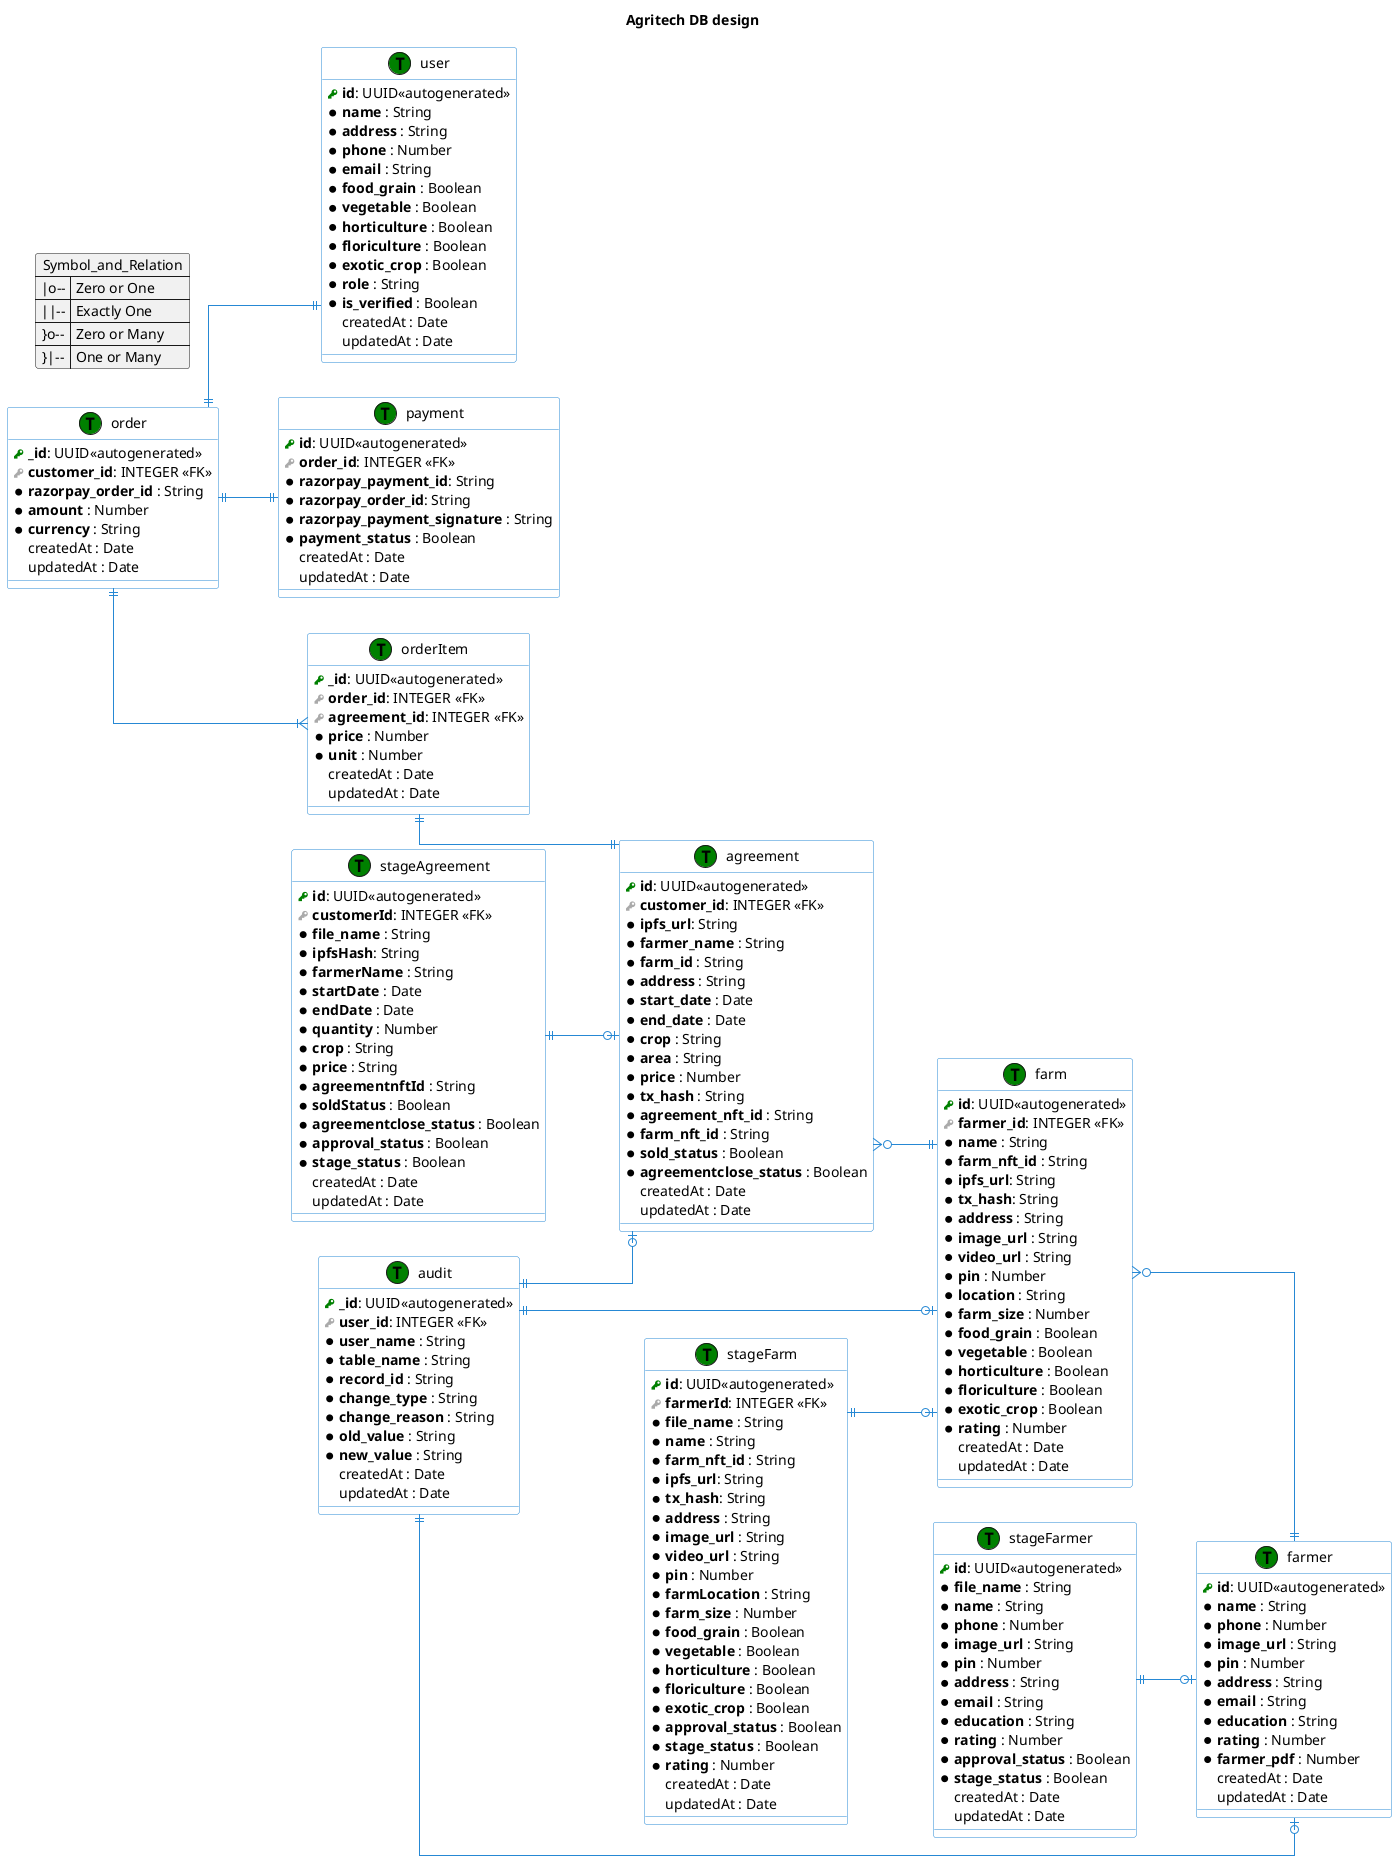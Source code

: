@startuml
title Agritech DB design

left to right direction
skinparam roundcorner 5
skinparam linetype ortho
skinparam shadowing false
skinparam handwritten false
skinparam class {
    BackgroundColor white
    ArrowColor #2688d4
    BorderColor #2688d4
}

!define primary_key(x) <b><color:green><&key></color> x</b>
!define foreign_key(x) <color:#aaaaaa><&key></color> **x**
!define mandatorycolumn(x) <color:black><&media-record></color> **x**
!define optionalcolumn(x)  <color:white><&media-record></color> x
!define table(x) entity x << (T, green) >>

table( user ) {
  primary_key( id ): UUID<<autogenerated>>
  mandatorycolumn( name ) : String
  mandatorycolumn( address ) : String
  mandatorycolumn( phone ) : Number
  mandatorycolumn( email ) : String
  mandatorycolumn( food_grain ) : Boolean
  mandatorycolumn( vegetable ) : Boolean
  mandatorycolumn( horticulture ) : Boolean
  mandatorycolumn( floriculture ) : Boolean 
  mandatorycolumn( exotic_crop ) : Boolean
  mandatorycolumn( role ) : String
  mandatorycolumn( is_verified ) : Boolean
  optionalcolumn( createdAt ) : Date
  optionalcolumn( updatedAt ) : Date
}

table( farmer ) {
  primary_key( id ): UUID<<autogenerated>>
  mandatorycolumn( name ) : String
  mandatorycolumn( phone ) : Number
  mandatorycolumn( image_url ) : String
  mandatorycolumn( pin ) : Number
  mandatorycolumn( address ) : String
  mandatorycolumn( email ) : String
  mandatorycolumn( education ) : String
  mandatorycolumn( rating ) : Number
  mandatorycolumn( farmer_pdf ) : Number
  optionalcolumn( createdAt ) : Date
  optionalcolumn( updatedAt ) : Date
}

table( stageFarmer ) {
  primary_key( id ): UUID<<autogenerated>>
  mandatorycolumn( file_name ) : String
  mandatorycolumn( name ) : String
  mandatorycolumn( phone ) : Number
  mandatorycolumn( image_url ) : String
  mandatorycolumn( pin ) : Number
  mandatorycolumn( address ) : String
  mandatorycolumn( email ) : String
  mandatorycolumn( education ) : String
  mandatorycolumn( rating ) : Number
  mandatorycolumn( approval_status ) : Boolean
  mandatorycolumn( stage_status ) : Boolean
  optionalcolumn( createdAt ) : Date
  optionalcolumn( updatedAt ) : Date
}

table( farm ) {
  primary_key( id ): UUID<<autogenerated>>
  foreign_key( farmer_id ): INTEGER <<FK>>
  mandatorycolumn( name ) : String
  mandatorycolumn( farm_nft_id ) : String
  mandatorycolumn( ipfs_url ): String
  mandatorycolumn( tx_hash ): String
  mandatorycolumn( address ) : String
  mandatorycolumn( image_url ) : String
  mandatorycolumn( video_url ) : String
  mandatorycolumn( pin ) : Number
  mandatorycolumn( location ) : String
  mandatorycolumn( farm_size ) : Number
  mandatorycolumn( food_grain ) : Boolean
  mandatorycolumn( vegetable ) : Boolean
  mandatorycolumn( horticulture ) : Boolean
  mandatorycolumn( floriculture ) : Boolean 
  mandatorycolumn( exotic_crop ) : Boolean
  mandatorycolumn( rating ) : Number
  optionalcolumn( createdAt ) : Date
  optionalcolumn( updatedAt ) : Date
}

table( stageFarm ) {
  primary_key( id ): UUID<<autogenerated>>
  foreign_key( farmerId ): INTEGER <<FK>>
  mandatorycolumn( file_name ) : String
  mandatorycolumn( name ) : String
  mandatorycolumn( farm_nft_id ) : String
  mandatorycolumn( ipfs_url ): String
  mandatorycolumn( tx_hash ): String
  mandatorycolumn( address ) : String
  mandatorycolumn( image_url ) : String
  mandatorycolumn( video_url ) : String
  mandatorycolumn( pin ) : Number
  mandatorycolumn( farmLocation ) : String
  mandatorycolumn( farm_size ) : Number
  mandatorycolumn( food_grain ) : Boolean
  mandatorycolumn( vegetable ) : Boolean
  mandatorycolumn( horticulture ) : Boolean
  mandatorycolumn( floriculture ) : Boolean 
  mandatorycolumn( exotic_crop ) : Boolean
  mandatorycolumn( approval_status ) : Boolean
  mandatorycolumn( stage_status ) : Boolean
  mandatorycolumn( rating ) : Number
  optionalcolumn( createdAt ) : Date
  optionalcolumn( updatedAt ) : Date
}

table( agreement ) {
  primary_key( id ): UUID<<autogenerated>>
  foreign_key( customer_id ): INTEGER <<FK>>
  mandatorycolumn( ipfs_url ): String
  mandatorycolumn( farmer_name ) : String
  mandatorycolumn( farm_id ) : String
  mandatorycolumn( address ) : String
  mandatorycolumn( start_date ) : Date
  mandatorycolumn( end_date ) : Date  
  mandatorycolumn( crop ) : String
  mandatorycolumn( area ) : String
  mandatorycolumn( price ) : Number
  mandatorycolumn( tx_hash ) : String
  mandatorycolumn( agreement_nft_id ) : String 
  mandatorycolumn( farm_nft_id ) : String   
  mandatorycolumn( sold_status ) : Boolean
  mandatorycolumn( agreementclose_status ) : Boolean
  optionalcolumn( createdAt ) : Date
  optionalcolumn( updatedAt ) : Date
}

table( stageAgreement ) {
  primary_key( id ): UUID<<autogenerated>>
  foreign_key( customerId ): INTEGER <<FK>>
  mandatorycolumn( file_name ) : String
  mandatorycolumn( ipfsHash ): String
  mandatorycolumn( farmerName ) : String
  mandatorycolumn( startDate ) : Date
  mandatorycolumn( endDate ) : Date  
  mandatorycolumn( quantity ) : Number
  mandatorycolumn( crop ) : String
  mandatorycolumn( price ) : String
  mandatorycolumn( agreementnftId ) : String  
  mandatorycolumn( soldStatus ) : Boolean
  mandatorycolumn( agreementclose_status ) : Boolean
  mandatorycolumn( approval_status ) : Boolean
  mandatorycolumn( stage_status ) : Boolean
  optionalcolumn( createdAt ) : Date
  optionalcolumn( updatedAt ) : Date
}

table( payment ) {
  primary_key( id ): UUID<<autogenerated>>
  foreign_key( order_id ): INTEGER <<FK>>
  mandatorycolumn( razorpay_payment_id ): String
  mandatorycolumn( razorpay_order_id ): String
  mandatorycolumn( razorpay_payment_signature ) : String
  mandatorycolumn( payment_status ) : Boolean
  optionalcolumn( createdAt ) : Date
  optionalcolumn( updatedAt ) : Date
}

table( audit ) {
  primary_key( _id ): UUID<<autogenerated>>
  foreign_key( user_id ): INTEGER <<FK>>
  mandatorycolumn( user_name ) : String
  mandatorycolumn( table_name ) : String
  mandatorycolumn( record_id ) : String
  mandatorycolumn( change_type ) : String
  mandatorycolumn( change_reason ) : String
  mandatorycolumn( old_value ) : String
  mandatorycolumn( new_value ) : String
  optionalcolumn( createdAt ) : Date
  optionalcolumn( updatedAt ) : Date
}

table( order ) {
  primary_key( _id ): UUID<<autogenerated>>
  foreign_key( customer_id ): INTEGER <<FK>>
  mandatorycolumn( razorpay_order_id ) : String
  mandatorycolumn( amount ) : Number
  mandatorycolumn( currency ) : String
  optionalcolumn( createdAt ) : Date
  optionalcolumn( updatedAt ) : Date
}

table( orderItem ) {
  primary_key( _id ): UUID<<autogenerated>>
  foreign_key( order_id ): INTEGER <<FK>>
  foreign_key( agreement_id ): INTEGER <<FK>>
  mandatorycolumn( price ) : Number
  mandatorycolumn( unit ) : Number
  optionalcolumn( createdAt ) : Date
  optionalcolumn( updatedAt ) : Date
}


map Symbol_and_Relation {
 |o-- => Zero or One
 ||-- => Exactly One	
 }o-- => Zero or Many
 }|-- => One or Many
}

farm }o--|| farmer
order ||--|{ orderItem
orderItem ||--|| agreement
order ||--|| user
order ||--|| payment
agreement }o--|| farm
audit ||--o| farm
audit ||--o| agreement
audit ||--o| farmer
stageFarm ||--o| farm
stageAgreement ||--o| agreement
stageFarmer ||--o| farmer
@enduml